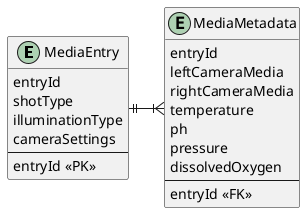 @startuml
skinparam linetype ortho
entity MediaEntry {
	entryId
	shotType
	illuminationType
	cameraSettings
	--
	entryId <<PK>>
}
entity MediaMetadata {
	entryId
	leftCameraMedia
	rightCameraMedia
	temperature
	ph
	pressure
	dissolvedOxygen
	--
	entryId <<FK>>
}
MediaEntry ||-right-|{ MediaMetadata
@enduml
